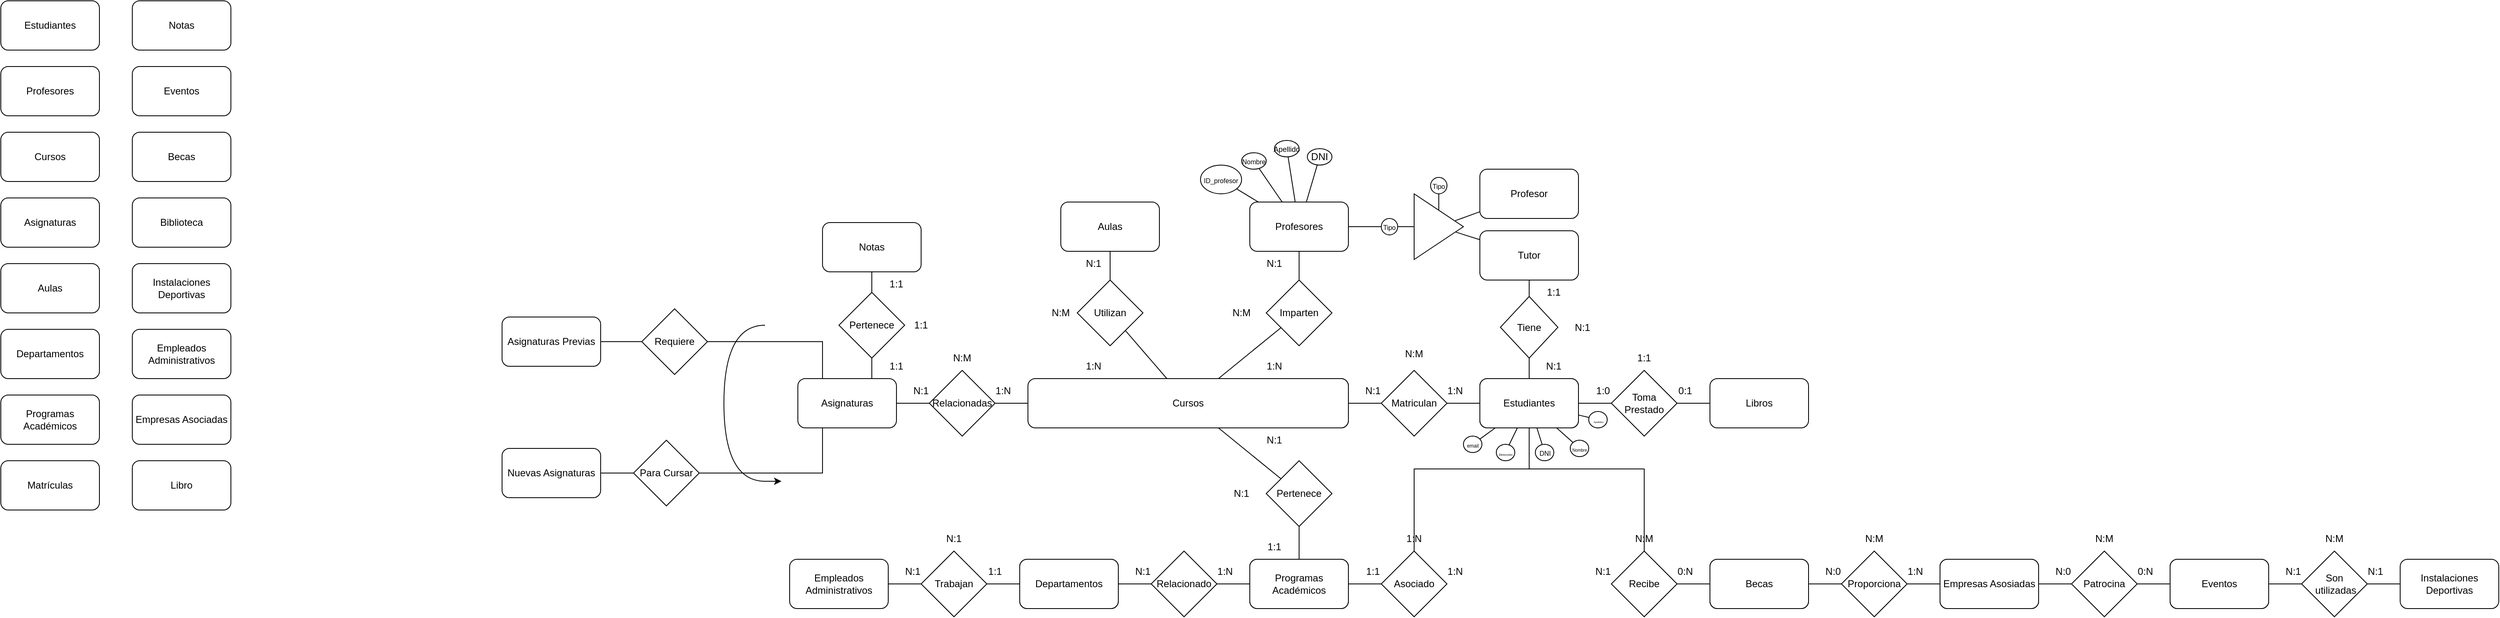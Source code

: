 <mxfile version="22.1.11" type="github">
  <diagram name="Página-1" id="5t8v-FAfq3eq3jOAas9Z">
    <mxGraphModel dx="4097" dy="2271" grid="1" gridSize="10" guides="1" tooltips="1" connect="1" arrows="1" fold="1" page="1" pageScale="1" pageWidth="827" pageHeight="1169" math="0" shadow="0">
      <root>
        <mxCell id="0" />
        <mxCell id="1" parent="0" />
        <mxCell id="Byr7ttWTIuSPwqKm5QDh-1" value="Estudiantes" style="rounded=1;whiteSpace=wrap;html=1;" parent="1" vertex="1">
          <mxGeometry x="40" y="40" width="120" height="60" as="geometry" />
        </mxCell>
        <mxCell id="Byr7ttWTIuSPwqKm5QDh-2" value="Profesores" style="rounded=1;whiteSpace=wrap;html=1;" parent="1" vertex="1">
          <mxGeometry x="40" y="120" width="120" height="60" as="geometry" />
        </mxCell>
        <mxCell id="Byr7ttWTIuSPwqKm5QDh-3" value="Cursos" style="rounded=1;whiteSpace=wrap;html=1;" parent="1" vertex="1">
          <mxGeometry x="40" y="200" width="120" height="60" as="geometry" />
        </mxCell>
        <mxCell id="Byr7ttWTIuSPwqKm5QDh-4" value="Asignaturas" style="rounded=1;whiteSpace=wrap;html=1;" parent="1" vertex="1">
          <mxGeometry x="40" y="280" width="120" height="60" as="geometry" />
        </mxCell>
        <mxCell id="Byr7ttWTIuSPwqKm5QDh-5" value="Aulas" style="rounded=1;whiteSpace=wrap;html=1;" parent="1" vertex="1">
          <mxGeometry x="40" y="360" width="120" height="60" as="geometry" />
        </mxCell>
        <mxCell id="Byr7ttWTIuSPwqKm5QDh-6" value="Departamentos" style="rounded=1;whiteSpace=wrap;html=1;" parent="1" vertex="1">
          <mxGeometry x="40" y="440" width="120" height="60" as="geometry" />
        </mxCell>
        <mxCell id="Byr7ttWTIuSPwqKm5QDh-7" value="Programas Académicos" style="rounded=1;whiteSpace=wrap;html=1;" parent="1" vertex="1">
          <mxGeometry x="40" y="520" width="120" height="60" as="geometry" />
        </mxCell>
        <mxCell id="Byr7ttWTIuSPwqKm5QDh-8" value="Matrículas" style="rounded=1;whiteSpace=wrap;html=1;" parent="1" vertex="1">
          <mxGeometry x="40" y="600" width="120" height="60" as="geometry" />
        </mxCell>
        <mxCell id="Byr7ttWTIuSPwqKm5QDh-9" value="Notas" style="rounded=1;whiteSpace=wrap;html=1;" parent="1" vertex="1">
          <mxGeometry x="200" y="40" width="120" height="60" as="geometry" />
        </mxCell>
        <mxCell id="Byr7ttWTIuSPwqKm5QDh-10" value="Eventos" style="rounded=1;whiteSpace=wrap;html=1;" parent="1" vertex="1">
          <mxGeometry x="200" y="120" width="120" height="60" as="geometry" />
        </mxCell>
        <mxCell id="Byr7ttWTIuSPwqKm5QDh-11" value="Becas" style="rounded=1;whiteSpace=wrap;html=1;" parent="1" vertex="1">
          <mxGeometry x="200" y="200" width="120" height="60" as="geometry" />
        </mxCell>
        <mxCell id="Byr7ttWTIuSPwqKm5QDh-12" value="Biblioteca" style="rounded=1;whiteSpace=wrap;html=1;" parent="1" vertex="1">
          <mxGeometry x="200" y="280" width="120" height="60" as="geometry" />
        </mxCell>
        <mxCell id="Byr7ttWTIuSPwqKm5QDh-13" value="Instalaciones Deportivas" style="rounded=1;whiteSpace=wrap;html=1;" parent="1" vertex="1">
          <mxGeometry x="200" y="360" width="120" height="60" as="geometry" />
        </mxCell>
        <mxCell id="Byr7ttWTIuSPwqKm5QDh-14" value="Empleados Administrativos" style="rounded=1;whiteSpace=wrap;html=1;" parent="1" vertex="1">
          <mxGeometry x="200" y="440" width="120" height="60" as="geometry" />
        </mxCell>
        <mxCell id="Byr7ttWTIuSPwqKm5QDh-16" value="Empresas Asociadas" style="rounded=1;whiteSpace=wrap;html=1;" parent="1" vertex="1">
          <mxGeometry x="200" y="520" width="120" height="60" as="geometry" />
        </mxCell>
        <mxCell id="Byr7ttWTIuSPwqKm5QDh-17" value="Programas Académicos" style="rounded=1;whiteSpace=wrap;html=1;" parent="1" vertex="1">
          <mxGeometry x="1560" y="720" width="120" height="60" as="geometry" />
        </mxCell>
        <mxCell id="Byr7ttWTIuSPwqKm5QDh-21" value="Profesores" style="rounded=1;whiteSpace=wrap;html=1;" parent="1" vertex="1">
          <mxGeometry x="1560" y="285" width="120" height="60" as="geometry" />
        </mxCell>
        <mxCell id="Byr7ttWTIuSPwqKm5QDh-23" value="Asignaturas" style="rounded=1;whiteSpace=wrap;html=1;" parent="1" vertex="1">
          <mxGeometry x="1010" y="500" width="120" height="60" as="geometry" />
        </mxCell>
        <mxCell id="Byr7ttWTIuSPwqKm5QDh-27" value="Aulas" style="rounded=1;whiteSpace=wrap;html=1;" parent="1" vertex="1">
          <mxGeometry x="1330" y="285" width="120" height="60" as="geometry" />
        </mxCell>
        <mxCell id="Byr7ttWTIuSPwqKm5QDh-28" value="Cursos" style="rounded=1;whiteSpace=wrap;html=1;" parent="1" vertex="1">
          <mxGeometry x="1560" y="500" width="120" height="60" as="geometry" />
        </mxCell>
        <mxCell id="Byr7ttWTIuSPwqKm5QDh-29" value="Departamentos" style="rounded=1;whiteSpace=wrap;html=1;" parent="1" vertex="1">
          <mxGeometry x="1280" y="720" width="120" height="60" as="geometry" />
        </mxCell>
        <mxCell id="Byr7ttWTIuSPwqKm5QDh-30" value="Programas Académicos" style="rounded=1;whiteSpace=wrap;html=1;" parent="1" vertex="1">
          <mxGeometry x="1560" y="720" width="120" height="60" as="geometry" />
        </mxCell>
        <mxCell id="Byr7ttWTIuSPwqKm5QDh-33" value="Notas" style="rounded=1;whiteSpace=wrap;html=1;" parent="1" vertex="1">
          <mxGeometry x="1040" y="310" width="120" height="60" as="geometry" />
        </mxCell>
        <mxCell id="Byr7ttWTIuSPwqKm5QDh-37" value="Estudiantes" style="rounded=1;whiteSpace=wrap;html=1;" parent="1" vertex="1">
          <mxGeometry x="1840" y="500" width="120" height="60" as="geometry" />
        </mxCell>
        <mxCell id="Byr7ttWTIuSPwqKm5QDh-38" value="Becas" style="rounded=1;whiteSpace=wrap;html=1;" parent="1" vertex="1">
          <mxGeometry x="2120" y="720" width="120" height="60" as="geometry" />
        </mxCell>
        <mxCell id="Byr7ttWTIuSPwqKm5QDh-39" value="Empleados Administrativos" style="rounded=1;whiteSpace=wrap;html=1;" parent="1" vertex="1">
          <mxGeometry x="1000" y="720" width="120" height="60" as="geometry" />
        </mxCell>
        <mxCell id="Byr7ttWTIuSPwqKm5QDh-40" value="Departamentos" style="rounded=1;whiteSpace=wrap;html=1;" parent="1" vertex="1">
          <mxGeometry x="1280" y="720" width="120" height="60" as="geometry" />
        </mxCell>
        <mxCell id="Byr7ttWTIuSPwqKm5QDh-41" value="Eventos" style="rounded=1;whiteSpace=wrap;html=1;" parent="1" vertex="1">
          <mxGeometry x="2680" y="720" width="120" height="60" as="geometry" />
        </mxCell>
        <mxCell id="Byr7ttWTIuSPwqKm5QDh-43" value="Empresas Asociadas" style="rounded=1;whiteSpace=wrap;html=1;" parent="1" vertex="1">
          <mxGeometry x="2400" y="720" width="120" height="60" as="geometry" />
        </mxCell>
        <mxCell id="Byr7ttWTIuSPwqKm5QDh-44" value="Eventos" style="rounded=1;whiteSpace=wrap;html=1;" parent="1" vertex="1">
          <mxGeometry x="2680" y="720" width="120" height="60" as="geometry" />
        </mxCell>
        <mxCell id="Byr7ttWTIuSPwqKm5QDh-46" value="Instalaciones Deportivas" style="rounded=1;whiteSpace=wrap;html=1;" parent="1" vertex="1">
          <mxGeometry x="2960" y="720" width="120" height="60" as="geometry" />
        </mxCell>
        <mxCell id="Byr7ttWTIuSPwqKm5QDh-50" value="Libro" style="rounded=1;whiteSpace=wrap;html=1;" parent="1" vertex="1">
          <mxGeometry x="200" y="600" width="120" height="60" as="geometry" />
        </mxCell>
        <mxCell id="Byr7ttWTIuSPwqKm5QDh-51" value="Libros" style="rounded=1;whiteSpace=wrap;html=1;" parent="1" vertex="1">
          <mxGeometry x="2120" y="500" width="120" height="60" as="geometry" />
        </mxCell>
        <mxCell id="Byr7ttWTIuSPwqKm5QDh-52" value="Estudiantes" style="rounded=1;whiteSpace=wrap;html=1;" parent="1" vertex="1">
          <mxGeometry x="1840" y="500" width="120" height="60" as="geometry" />
        </mxCell>
        <mxCell id="Byr7ttWTIuSPwqKm5QDh-55" value="Asociado" style="rhombus;whiteSpace=wrap;html=1;" parent="1" vertex="1">
          <mxGeometry x="1720" y="710" width="80" height="80" as="geometry" />
        </mxCell>
        <mxCell id="Byr7ttWTIuSPwqKm5QDh-58" value="Relacionadas" style="rhombus;whiteSpace=wrap;html=1;" parent="1" vertex="1">
          <mxGeometry x="1170" y="490" width="80" height="80" as="geometry" />
        </mxCell>
        <mxCell id="Byr7ttWTIuSPwqKm5QDh-59" value="Utilizan" style="rhombus;whiteSpace=wrap;html=1;" parent="1" vertex="1">
          <mxGeometry x="1350" y="380" width="80" height="80" as="geometry" />
        </mxCell>
        <mxCell id="Byr7ttWTIuSPwqKm5QDh-60" value="Relacionado" style="rhombus;whiteSpace=wrap;html=1;" parent="1" vertex="1">
          <mxGeometry x="1440" y="710" width="80" height="80" as="geometry" />
        </mxCell>
        <mxCell id="Byr7ttWTIuSPwqKm5QDh-61" value="Matriculan" style="rhombus;whiteSpace=wrap;html=1;" parent="1" vertex="1">
          <mxGeometry x="1720" y="490" width="80" height="80" as="geometry" />
        </mxCell>
        <mxCell id="Byr7ttWTIuSPwqKm5QDh-62" value="Pertenece" style="rhombus;whiteSpace=wrap;html=1;" parent="1" vertex="1">
          <mxGeometry x="1060" y="395" width="80" height="80" as="geometry" />
        </mxCell>
        <mxCell id="Byr7ttWTIuSPwqKm5QDh-64" value="Recibe" style="rhombus;whiteSpace=wrap;html=1;" parent="1" vertex="1">
          <mxGeometry x="2000" y="710" width="80" height="80" as="geometry" />
        </mxCell>
        <mxCell id="Byr7ttWTIuSPwqKm5QDh-66" value="Trabajan" style="rhombus;whiteSpace=wrap;html=1;" parent="1" vertex="1">
          <mxGeometry x="1160" y="710" width="80" height="80" as="geometry" />
        </mxCell>
        <mxCell id="Byr7ttWTIuSPwqKm5QDh-67" value="Son&lt;br&gt;&amp;nbsp;utilizadas" style="rhombus;whiteSpace=wrap;html=1;" parent="1" vertex="1">
          <mxGeometry x="2840" y="710" width="80" height="80" as="geometry" />
        </mxCell>
        <mxCell id="Byr7ttWTIuSPwqKm5QDh-68" value="Patrocina" style="rhombus;whiteSpace=wrap;html=1;" parent="1" vertex="1">
          <mxGeometry x="2560" y="710" width="80" height="80" as="geometry" />
        </mxCell>
        <mxCell id="Byr7ttWTIuSPwqKm5QDh-71" value="Toma&lt;br&gt;Prestado" style="rhombus;whiteSpace=wrap;html=1;" parent="1" vertex="1">
          <mxGeometry x="2000" y="490" width="80" height="80" as="geometry" />
        </mxCell>
        <mxCell id="Byr7ttWTIuSPwqKm5QDh-81" value="" style="endArrow=none;html=1;rounded=0;" parent="1" target="Byr7ttWTIuSPwqKm5QDh-55" edge="1">
          <mxGeometry width="50" height="50" relative="1" as="geometry">
            <mxPoint x="1680" y="750" as="sourcePoint" />
            <mxPoint x="1730" y="700" as="targetPoint" />
          </mxGeometry>
        </mxCell>
        <mxCell id="Byr7ttWTIuSPwqKm5QDh-82" value="" style="endArrow=none;html=1;rounded=0;" parent="1" source="Byr7ttWTIuSPwqKm5QDh-55" target="Byr7ttWTIuSPwqKm5QDh-37" edge="1">
          <mxGeometry width="50" height="50" relative="1" as="geometry">
            <mxPoint x="1800" y="750" as="sourcePoint" />
            <mxPoint x="1840" y="750" as="targetPoint" />
            <Array as="points">
              <mxPoint x="1760" y="610" />
              <mxPoint x="1900" y="610" />
            </Array>
          </mxGeometry>
        </mxCell>
        <mxCell id="Byr7ttWTIuSPwqKm5QDh-86" value="" style="endArrow=none;html=1;rounded=0;" parent="1" target="Byr7ttWTIuSPwqKm5QDh-58" edge="1">
          <mxGeometry width="50" height="50" relative="1" as="geometry">
            <mxPoint x="1130" y="530" as="sourcePoint" />
            <mxPoint x="1180" y="480" as="targetPoint" />
          </mxGeometry>
        </mxCell>
        <mxCell id="Byr7ttWTIuSPwqKm5QDh-89" value="" style="endArrow=none;html=1;rounded=0;" parent="1" target="Byr7ttWTIuSPwqKm5QDh-20" edge="1">
          <mxGeometry width="50" height="50" relative="1" as="geometry">
            <mxPoint x="1250" y="530" as="sourcePoint" />
            <mxPoint x="1290" y="530" as="targetPoint" />
          </mxGeometry>
        </mxCell>
        <mxCell id="Byr7ttWTIuSPwqKm5QDh-91" value="" style="endArrow=none;html=1;rounded=0;" parent="1" target="Byr7ttWTIuSPwqKm5QDh-60" edge="1">
          <mxGeometry width="50" height="50" relative="1" as="geometry">
            <mxPoint x="1400" y="750" as="sourcePoint" />
            <mxPoint x="1450" y="700" as="targetPoint" />
          </mxGeometry>
        </mxCell>
        <mxCell id="Byr7ttWTIuSPwqKm5QDh-92" value="" style="endArrow=none;html=1;rounded=0;" parent="1" target="Byr7ttWTIuSPwqKm5QDh-30" edge="1">
          <mxGeometry width="50" height="50" relative="1" as="geometry">
            <mxPoint x="1520" y="750" as="sourcePoint" />
            <mxPoint x="1570" y="700" as="targetPoint" />
          </mxGeometry>
        </mxCell>
        <mxCell id="Byr7ttWTIuSPwqKm5QDh-99" value="" style="endArrow=none;html=1;rounded=0;" parent="1" source="Byr7ttWTIuSPwqKm5QDh-37" target="Byr7ttWTIuSPwqKm5QDh-64" edge="1">
          <mxGeometry width="50" height="50" relative="1" as="geometry">
            <mxPoint x="1960" y="750" as="sourcePoint" />
            <mxPoint x="2010" y="700" as="targetPoint" />
            <Array as="points">
              <mxPoint x="1900" y="610" />
              <mxPoint x="2040" y="610" />
            </Array>
          </mxGeometry>
        </mxCell>
        <mxCell id="Byr7ttWTIuSPwqKm5QDh-100" value="" style="endArrow=none;html=1;rounded=0;" parent="1" target="Byr7ttWTIuSPwqKm5QDh-38" edge="1">
          <mxGeometry width="50" height="50" relative="1" as="geometry">
            <mxPoint x="2080" y="750" as="sourcePoint" />
            <mxPoint x="2130" y="700" as="targetPoint" />
          </mxGeometry>
        </mxCell>
        <mxCell id="Byr7ttWTIuSPwqKm5QDh-103" value="" style="endArrow=none;html=1;rounded=0;" parent="1" target="Byr7ttWTIuSPwqKm5QDh-66" edge="1">
          <mxGeometry width="50" height="50" relative="1" as="geometry">
            <mxPoint x="1120" y="750" as="sourcePoint" />
            <mxPoint x="1170" y="700" as="targetPoint" />
          </mxGeometry>
        </mxCell>
        <mxCell id="Byr7ttWTIuSPwqKm5QDh-104" value="" style="endArrow=none;html=1;rounded=0;" parent="1" target="Byr7ttWTIuSPwqKm5QDh-40" edge="1">
          <mxGeometry width="50" height="50" relative="1" as="geometry">
            <mxPoint x="1240" y="750" as="sourcePoint" />
            <mxPoint x="1290" y="700" as="targetPoint" />
          </mxGeometry>
        </mxCell>
        <mxCell id="Byr7ttWTIuSPwqKm5QDh-105" value="" style="endArrow=none;html=1;rounded=0;" parent="1" target="Byr7ttWTIuSPwqKm5QDh-67" edge="1">
          <mxGeometry width="50" height="50" relative="1" as="geometry">
            <mxPoint x="2800" y="750" as="sourcePoint" />
            <mxPoint x="2850" y="700" as="targetPoint" />
          </mxGeometry>
        </mxCell>
        <mxCell id="Byr7ttWTIuSPwqKm5QDh-106" value="" style="endArrow=none;html=1;rounded=0;" parent="1" target="Byr7ttWTIuSPwqKm5QDh-46" edge="1">
          <mxGeometry width="50" height="50" relative="1" as="geometry">
            <mxPoint x="2920" y="750" as="sourcePoint" />
            <mxPoint x="2970" y="700" as="targetPoint" />
          </mxGeometry>
        </mxCell>
        <mxCell id="Byr7ttWTIuSPwqKm5QDh-107" value="" style="endArrow=none;html=1;rounded=0;" parent="1" target="Byr7ttWTIuSPwqKm5QDh-68" edge="1">
          <mxGeometry width="50" height="50" relative="1" as="geometry">
            <mxPoint x="2520" y="750" as="sourcePoint" />
            <mxPoint x="2570" y="700" as="targetPoint" />
          </mxGeometry>
        </mxCell>
        <mxCell id="Byr7ttWTIuSPwqKm5QDh-108" value="" style="endArrow=none;html=1;rounded=0;" parent="1" target="Byr7ttWTIuSPwqKm5QDh-44" edge="1">
          <mxGeometry width="50" height="50" relative="1" as="geometry">
            <mxPoint x="2640" y="750" as="sourcePoint" />
            <mxPoint x="2690" y="700" as="targetPoint" />
          </mxGeometry>
        </mxCell>
        <mxCell id="Byr7ttWTIuSPwqKm5QDh-113" value="" style="endArrow=none;html=1;rounded=0;" parent="1" target="Byr7ttWTIuSPwqKm5QDh-71" edge="1">
          <mxGeometry width="50" height="50" relative="1" as="geometry">
            <mxPoint x="1960" y="530" as="sourcePoint" />
            <mxPoint x="2010" y="480" as="targetPoint" />
          </mxGeometry>
        </mxCell>
        <mxCell id="Byr7ttWTIuSPwqKm5QDh-114" value="" style="endArrow=none;html=1;rounded=0;" parent="1" target="Byr7ttWTIuSPwqKm5QDh-51" edge="1">
          <mxGeometry width="50" height="50" relative="1" as="geometry">
            <mxPoint x="2080" y="530" as="sourcePoint" />
            <mxPoint x="2130" y="480" as="targetPoint" />
          </mxGeometry>
        </mxCell>
        <mxCell id="Byr7ttWTIuSPwqKm5QDh-115" value="1:N" style="text;html=1;strokeColor=none;fillColor=none;align=center;verticalAlign=middle;whiteSpace=wrap;rounded=0;" parent="1" vertex="1">
          <mxGeometry x="1780" y="720" width="60" height="30" as="geometry" />
        </mxCell>
        <mxCell id="Byr7ttWTIuSPwqKm5QDh-116" value="1:1" style="text;html=1;strokeColor=none;fillColor=none;align=center;verticalAlign=middle;whiteSpace=wrap;rounded=0;" parent="1" vertex="1">
          <mxGeometry x="1680" y="720" width="60" height="30" as="geometry" />
        </mxCell>
        <mxCell id="Byr7ttWTIuSPwqKm5QDh-20" value="Cursos" style="rounded=1;whiteSpace=wrap;html=1;" parent="1" vertex="1">
          <mxGeometry x="1290" y="500" width="390" height="60" as="geometry" />
        </mxCell>
        <mxCell id="Byr7ttWTIuSPwqKm5QDh-56" value="Pertenece" style="rhombus;whiteSpace=wrap;html=1;" parent="1" vertex="1">
          <mxGeometry x="1580" y="600" width="80" height="80" as="geometry" />
        </mxCell>
        <mxCell id="Byr7ttWTIuSPwqKm5QDh-118" value="1:N" style="text;html=1;strokeColor=none;fillColor=none;align=center;verticalAlign=middle;whiteSpace=wrap;rounded=0;" parent="1" vertex="1">
          <mxGeometry x="1730" y="680" width="60" height="30" as="geometry" />
        </mxCell>
        <mxCell id="Byr7ttWTIuSPwqKm5QDh-119" value="N:1" style="text;html=1;strokeColor=none;fillColor=none;align=center;verticalAlign=middle;whiteSpace=wrap;rounded=0;" parent="1" vertex="1">
          <mxGeometry x="1560" y="560" width="60" height="30" as="geometry" />
        </mxCell>
        <mxCell id="Byr7ttWTIuSPwqKm5QDh-120" value="N:1" style="text;html=1;strokeColor=none;fillColor=none;align=center;verticalAlign=middle;whiteSpace=wrap;rounded=0;" parent="1" vertex="1">
          <mxGeometry x="1520" y="625" width="60" height="30" as="geometry" />
        </mxCell>
        <mxCell id="Byr7ttWTIuSPwqKm5QDh-121" value="1:1" style="text;html=1;strokeColor=none;fillColor=none;align=center;verticalAlign=middle;whiteSpace=wrap;rounded=0;" parent="1" vertex="1">
          <mxGeometry x="1560" y="690" width="60" height="30" as="geometry" />
        </mxCell>
        <mxCell id="Byr7ttWTIuSPwqKm5QDh-123" value="N:1" style="text;html=1;strokeColor=none;fillColor=none;align=center;verticalAlign=middle;whiteSpace=wrap;rounded=0;" parent="1" vertex="1">
          <mxGeometry x="1560" y="345" width="60" height="30" as="geometry" />
        </mxCell>
        <mxCell id="Byr7ttWTIuSPwqKm5QDh-125" value="1:N" style="text;html=1;strokeColor=none;fillColor=none;align=center;verticalAlign=middle;whiteSpace=wrap;rounded=0;" parent="1" vertex="1">
          <mxGeometry x="1230" y="500" width="60" height="30" as="geometry" />
        </mxCell>
        <mxCell id="Byr7ttWTIuSPwqKm5QDh-126" value="N:1" style="text;html=1;strokeColor=none;fillColor=none;align=center;verticalAlign=middle;whiteSpace=wrap;rounded=0;" parent="1" vertex="1">
          <mxGeometry x="1130" y="500" width="60" height="30" as="geometry" />
        </mxCell>
        <mxCell id="Byr7ttWTIuSPwqKm5QDh-127" value="N:M" style="text;html=1;strokeColor=none;fillColor=none;align=center;verticalAlign=middle;whiteSpace=wrap;rounded=0;" parent="1" vertex="1">
          <mxGeometry x="1180" y="460" width="60" height="30" as="geometry" />
        </mxCell>
        <mxCell id="Byr7ttWTIuSPwqKm5QDh-128" value="1:N" style="text;html=1;strokeColor=none;fillColor=none;align=center;verticalAlign=middle;whiteSpace=wrap;rounded=0;" parent="1" vertex="1">
          <mxGeometry x="1340" y="470" width="60" height="30" as="geometry" />
        </mxCell>
        <mxCell id="Byr7ttWTIuSPwqKm5QDh-129" value="N:1" style="text;html=1;strokeColor=none;fillColor=none;align=center;verticalAlign=middle;whiteSpace=wrap;rounded=0;" parent="1" vertex="1">
          <mxGeometry x="1340" y="345" width="60" height="30" as="geometry" />
        </mxCell>
        <mxCell id="Byr7ttWTIuSPwqKm5QDh-130" value="N:M" style="text;html=1;strokeColor=none;fillColor=none;align=center;verticalAlign=middle;whiteSpace=wrap;rounded=0;" parent="1" vertex="1">
          <mxGeometry x="1300" y="405" width="60" height="30" as="geometry" />
        </mxCell>
        <mxCell id="Byr7ttWTIuSPwqKm5QDh-131" value="1:N" style="text;html=1;strokeColor=none;fillColor=none;align=center;verticalAlign=middle;whiteSpace=wrap;rounded=0;" parent="1" vertex="1">
          <mxGeometry x="1500" y="720" width="60" height="30" as="geometry" />
        </mxCell>
        <mxCell id="Byr7ttWTIuSPwqKm5QDh-132" value="N:1" style="text;html=1;strokeColor=none;fillColor=none;align=center;verticalAlign=middle;whiteSpace=wrap;rounded=0;" parent="1" vertex="1">
          <mxGeometry x="1400" y="720" width="60" height="30" as="geometry" />
        </mxCell>
        <mxCell id="Byr7ttWTIuSPwqKm5QDh-134" value="N:1" style="text;html=1;strokeColor=none;fillColor=none;align=center;verticalAlign=middle;whiteSpace=wrap;rounded=0;" parent="1" vertex="1">
          <mxGeometry x="1680" y="500" width="60" height="30" as="geometry" />
        </mxCell>
        <mxCell id="Byr7ttWTIuSPwqKm5QDh-135" value="1:N" style="text;html=1;strokeColor=none;fillColor=none;align=center;verticalAlign=middle;whiteSpace=wrap;rounded=0;" parent="1" vertex="1">
          <mxGeometry x="1780" y="500" width="60" height="30" as="geometry" />
        </mxCell>
        <mxCell id="Byr7ttWTIuSPwqKm5QDh-136" value="N:M" style="text;html=1;strokeColor=none;fillColor=none;align=center;verticalAlign=middle;whiteSpace=wrap;rounded=0;" parent="1" vertex="1">
          <mxGeometry x="1730" y="455" width="60" height="30" as="geometry" />
        </mxCell>
        <mxCell id="Byr7ttWTIuSPwqKm5QDh-137" value="1:1" style="text;html=1;strokeColor=none;fillColor=none;align=center;verticalAlign=middle;whiteSpace=wrap;rounded=0;" parent="1" vertex="1">
          <mxGeometry x="1100" y="470" width="60" height="30" as="geometry" />
        </mxCell>
        <mxCell id="Byr7ttWTIuSPwqKm5QDh-138" value="1:1" style="text;html=1;strokeColor=none;fillColor=none;align=center;verticalAlign=middle;whiteSpace=wrap;rounded=0;" parent="1" vertex="1">
          <mxGeometry x="1100" y="370" width="60" height="30" as="geometry" />
        </mxCell>
        <mxCell id="Byr7ttWTIuSPwqKm5QDh-139" value="1:1" style="text;html=1;strokeColor=none;fillColor=none;align=center;verticalAlign=middle;whiteSpace=wrap;rounded=0;" parent="1" vertex="1">
          <mxGeometry x="1130" y="420" width="60" height="30" as="geometry" />
        </mxCell>
        <mxCell id="Byr7ttWTIuSPwqKm5QDh-143" value="0:N" style="text;html=1;strokeColor=none;fillColor=none;align=center;verticalAlign=middle;whiteSpace=wrap;rounded=0;" parent="1" vertex="1">
          <mxGeometry x="2060" y="720" width="60" height="30" as="geometry" />
        </mxCell>
        <mxCell id="Byr7ttWTIuSPwqKm5QDh-144" value="N:1" style="text;html=1;strokeColor=none;fillColor=none;align=center;verticalAlign=middle;whiteSpace=wrap;rounded=0;" parent="1" vertex="1">
          <mxGeometry x="1960" y="720" width="60" height="30" as="geometry" />
        </mxCell>
        <mxCell id="Byr7ttWTIuSPwqKm5QDh-145" value="N:M" style="text;html=1;strokeColor=none;fillColor=none;align=center;verticalAlign=middle;whiteSpace=wrap;rounded=0;" parent="1" vertex="1">
          <mxGeometry x="2010" y="680" width="60" height="30" as="geometry" />
        </mxCell>
        <mxCell id="Byr7ttWTIuSPwqKm5QDh-148" value="1:1" style="text;html=1;strokeColor=none;fillColor=none;align=center;verticalAlign=middle;whiteSpace=wrap;rounded=0;" parent="1" vertex="1">
          <mxGeometry x="1220" y="720" width="60" height="30" as="geometry" />
        </mxCell>
        <mxCell id="Byr7ttWTIuSPwqKm5QDh-149" value="N:1" style="text;html=1;strokeColor=none;fillColor=none;align=center;verticalAlign=middle;whiteSpace=wrap;rounded=0;" parent="1" vertex="1">
          <mxGeometry x="1120" y="720" width="60" height="30" as="geometry" />
        </mxCell>
        <mxCell id="Byr7ttWTIuSPwqKm5QDh-150" value="N:1" style="text;html=1;strokeColor=none;fillColor=none;align=center;verticalAlign=middle;whiteSpace=wrap;rounded=0;" parent="1" vertex="1">
          <mxGeometry x="1170" y="680" width="60" height="30" as="geometry" />
        </mxCell>
        <mxCell id="Byr7ttWTIuSPwqKm5QDh-151" value="N:1" style="text;html=1;strokeColor=none;fillColor=none;align=center;verticalAlign=middle;whiteSpace=wrap;rounded=0;" parent="1" vertex="1">
          <mxGeometry x="2900" y="720" width="60" height="30" as="geometry" />
        </mxCell>
        <mxCell id="Byr7ttWTIuSPwqKm5QDh-152" value="N:1" style="text;html=1;strokeColor=none;fillColor=none;align=center;verticalAlign=middle;whiteSpace=wrap;rounded=0;" parent="1" vertex="1">
          <mxGeometry x="2800" y="720" width="60" height="30" as="geometry" />
        </mxCell>
        <mxCell id="Byr7ttWTIuSPwqKm5QDh-153" value="N:M" style="text;html=1;strokeColor=none;fillColor=none;align=center;verticalAlign=middle;whiteSpace=wrap;rounded=0;" parent="1" vertex="1">
          <mxGeometry x="2850" y="680" width="60" height="30" as="geometry" />
        </mxCell>
        <mxCell id="Byr7ttWTIuSPwqKm5QDh-154" value="0:N" style="text;html=1;strokeColor=none;fillColor=none;align=center;verticalAlign=middle;whiteSpace=wrap;rounded=0;" parent="1" vertex="1">
          <mxGeometry x="2620" y="720" width="60" height="30" as="geometry" />
        </mxCell>
        <mxCell id="Byr7ttWTIuSPwqKm5QDh-156" value="N:M" style="text;html=1;strokeColor=none;fillColor=none;align=center;verticalAlign=middle;whiteSpace=wrap;rounded=0;" parent="1" vertex="1">
          <mxGeometry x="2570" y="680" width="60" height="30" as="geometry" />
        </mxCell>
        <mxCell id="Byr7ttWTIuSPwqKm5QDh-159" value="N:0" style="text;html=1;strokeColor=none;fillColor=none;align=center;verticalAlign=middle;whiteSpace=wrap;rounded=0;" parent="1" vertex="1">
          <mxGeometry x="2520" y="720" width="60" height="30" as="geometry" />
        </mxCell>
        <mxCell id="Byr7ttWTIuSPwqKm5QDh-161" value="1:1" style="text;html=1;strokeColor=none;fillColor=none;align=center;verticalAlign=middle;whiteSpace=wrap;rounded=0;" parent="1" vertex="1">
          <mxGeometry x="1900" y="380" width="60" height="30" as="geometry" />
        </mxCell>
        <mxCell id="Byr7ttWTIuSPwqKm5QDh-164" value="0:1" style="text;html=1;strokeColor=none;fillColor=none;align=center;verticalAlign=middle;whiteSpace=wrap;rounded=0;" parent="1" vertex="1">
          <mxGeometry x="2060" y="500" width="60" height="30" as="geometry" />
        </mxCell>
        <mxCell id="Byr7ttWTIuSPwqKm5QDh-165" value="1:0" style="text;html=1;strokeColor=none;fillColor=none;align=center;verticalAlign=middle;whiteSpace=wrap;rounded=0;" parent="1" vertex="1">
          <mxGeometry x="1960" y="500" width="60" height="30" as="geometry" />
        </mxCell>
        <mxCell id="Byr7ttWTIuSPwqKm5QDh-166" value="1:1" style="text;html=1;strokeColor=none;fillColor=none;align=center;verticalAlign=middle;whiteSpace=wrap;rounded=0;" parent="1" vertex="1">
          <mxGeometry x="2010" y="460" width="60" height="30" as="geometry" />
        </mxCell>
        <mxCell id="Byr7ttWTIuSPwqKm5QDh-167" value="N:1" style="text;html=1;strokeColor=none;fillColor=none;align=center;verticalAlign=middle;whiteSpace=wrap;rounded=0;" parent="1" vertex="1">
          <mxGeometry x="1900" y="470" width="60" height="30" as="geometry" />
        </mxCell>
        <mxCell id="Byr7ttWTIuSPwqKm5QDh-168" value="N:1" style="text;html=1;strokeColor=none;fillColor=none;align=center;verticalAlign=middle;whiteSpace=wrap;rounded=0;" parent="1" vertex="1">
          <mxGeometry x="1935" y="422.5" width="60" height="30" as="geometry" />
        </mxCell>
        <mxCell id="Byr7ttWTIuSPwqKm5QDh-210" value="Becas" style="rounded=1;whiteSpace=wrap;html=1;" parent="1" vertex="1">
          <mxGeometry x="2120" y="720" width="120" height="60" as="geometry" />
        </mxCell>
        <mxCell id="Byr7ttWTIuSPwqKm5QDh-211" value="Empresas Asosiadas" style="rounded=1;whiteSpace=wrap;html=1;" parent="1" vertex="1">
          <mxGeometry x="2400" y="720" width="120" height="60" as="geometry" />
        </mxCell>
        <mxCell id="Byr7ttWTIuSPwqKm5QDh-212" value="Proporciona" style="rhombus;whiteSpace=wrap;html=1;" parent="1" vertex="1">
          <mxGeometry x="2280" y="710" width="80" height="80" as="geometry" />
        </mxCell>
        <mxCell id="Byr7ttWTIuSPwqKm5QDh-213" value="" style="endArrow=none;html=1;rounded=0;" parent="1" target="Byr7ttWTIuSPwqKm5QDh-212" edge="1">
          <mxGeometry width="50" height="50" relative="1" as="geometry">
            <mxPoint x="2240" y="750" as="sourcePoint" />
            <mxPoint x="2290" y="700" as="targetPoint" />
          </mxGeometry>
        </mxCell>
        <mxCell id="Byr7ttWTIuSPwqKm5QDh-214" value="" style="endArrow=none;html=1;rounded=0;" parent="1" target="Byr7ttWTIuSPwqKm5QDh-211" edge="1">
          <mxGeometry width="50" height="50" relative="1" as="geometry">
            <mxPoint x="2360" y="750" as="sourcePoint" />
            <mxPoint x="2410" y="700" as="targetPoint" />
          </mxGeometry>
        </mxCell>
        <mxCell id="Byr7ttWTIuSPwqKm5QDh-215" value="N:0" style="text;html=1;strokeColor=none;fillColor=none;align=center;verticalAlign=middle;whiteSpace=wrap;rounded=0;" parent="1" vertex="1">
          <mxGeometry x="2240" y="720" width="60" height="30" as="geometry" />
        </mxCell>
        <mxCell id="Byr7ttWTIuSPwqKm5QDh-216" value="1:N" style="text;html=1;strokeColor=none;fillColor=none;align=center;verticalAlign=middle;whiteSpace=wrap;rounded=0;" parent="1" vertex="1">
          <mxGeometry x="2340" y="720" width="60" height="30" as="geometry" />
        </mxCell>
        <mxCell id="Byr7ttWTIuSPwqKm5QDh-217" value="N:M" style="text;html=1;strokeColor=none;fillColor=none;align=center;verticalAlign=middle;whiteSpace=wrap;rounded=0;" parent="1" vertex="1">
          <mxGeometry x="2290" y="680" width="60" height="30" as="geometry" />
        </mxCell>
        <mxCell id="Byr7ttWTIuSPwqKm5QDh-218" value="" style="endArrow=none;html=1;rounded=0;" parent="1" source="Byr7ttWTIuSPwqKm5QDh-17" target="Byr7ttWTIuSPwqKm5QDh-56" edge="1">
          <mxGeometry width="50" height="50" relative="1" as="geometry">
            <mxPoint x="1610" y="720" as="sourcePoint" />
            <mxPoint x="1660" y="670" as="targetPoint" />
          </mxGeometry>
        </mxCell>
        <mxCell id="Byr7ttWTIuSPwqKm5QDh-219" value="" style="endArrow=none;html=1;rounded=0;" parent="1" source="Byr7ttWTIuSPwqKm5QDh-56" target="Byr7ttWTIuSPwqKm5QDh-20" edge="1">
          <mxGeometry width="50" height="50" relative="1" as="geometry">
            <mxPoint x="1620" y="630" as="sourcePoint" />
            <mxPoint x="1670" y="580" as="targetPoint" />
          </mxGeometry>
        </mxCell>
        <mxCell id="Byr7ttWTIuSPwqKm5QDh-220" value="" style="endArrow=none;html=1;rounded=0;" parent="1" source="Byr7ttWTIuSPwqKm5QDh-37" target="Byr7ttWTIuSPwqKm5QDh-61" edge="1">
          <mxGeometry width="50" height="50" relative="1" as="geometry">
            <mxPoint x="1810" y="610" as="sourcePoint" />
            <mxPoint x="1860" y="560" as="targetPoint" />
          </mxGeometry>
        </mxCell>
        <mxCell id="Byr7ttWTIuSPwqKm5QDh-221" value="" style="endArrow=none;html=1;rounded=0;" parent="1" source="Byr7ttWTIuSPwqKm5QDh-20" target="Byr7ttWTIuSPwqKm5QDh-61" edge="1">
          <mxGeometry width="50" height="50" relative="1" as="geometry">
            <mxPoint x="1680" y="530" as="sourcePoint" />
            <mxPoint x="1730" y="480" as="targetPoint" />
          </mxGeometry>
        </mxCell>
        <mxCell id="ghx-PzNn20tsEUUvmX9h-1" value="Imparten" style="rhombus;whiteSpace=wrap;html=1;" parent="1" vertex="1">
          <mxGeometry x="1580" y="380" width="80" height="80" as="geometry" />
        </mxCell>
        <mxCell id="ghx-PzNn20tsEUUvmX9h-2" value="1:N" style="text;html=1;strokeColor=none;fillColor=none;align=center;verticalAlign=middle;whiteSpace=wrap;rounded=0;" parent="1" vertex="1">
          <mxGeometry x="1560" y="470" width="60" height="30" as="geometry" />
        </mxCell>
        <mxCell id="ghx-PzNn20tsEUUvmX9h-3" value="N:M" style="text;html=1;strokeColor=none;fillColor=none;align=center;verticalAlign=middle;whiteSpace=wrap;rounded=0;" parent="1" vertex="1">
          <mxGeometry x="1520" y="405" width="60" height="30" as="geometry" />
        </mxCell>
        <mxCell id="ghx-PzNn20tsEUUvmX9h-4" value="" style="endArrow=none;html=1;rounded=0;" parent="1" source="Byr7ttWTIuSPwqKm5QDh-20" target="ghx-PzNn20tsEUUvmX9h-1" edge="1">
          <mxGeometry width="50" height="50" relative="1" as="geometry">
            <mxPoint x="1620" y="500" as="sourcePoint" />
            <mxPoint x="1670" y="450" as="targetPoint" />
          </mxGeometry>
        </mxCell>
        <mxCell id="ghx-PzNn20tsEUUvmX9h-5" value="" style="endArrow=none;html=1;rounded=0;" parent="1" source="Byr7ttWTIuSPwqKm5QDh-21" target="ghx-PzNn20tsEUUvmX9h-1" edge="1">
          <mxGeometry width="50" height="50" relative="1" as="geometry">
            <mxPoint x="1570" y="430" as="sourcePoint" />
            <mxPoint x="1620" y="380" as="targetPoint" />
          </mxGeometry>
        </mxCell>
        <mxCell id="Byr7ttWTIuSPwqKm5QDh-198" value="" style="triangle;whiteSpace=wrap;html=1;direction=east;" parent="1" vertex="1">
          <mxGeometry x="1760" y="275" width="60" height="80" as="geometry" />
        </mxCell>
        <mxCell id="Byr7ttWTIuSPwqKm5QDh-199" value="" style="endArrow=none;html=1;rounded=0;" parent="1" target="Byr7ttWTIuSPwqKm5QDh-204" edge="1">
          <mxGeometry width="50" height="50" relative="1" as="geometry">
            <mxPoint x="1790" y="265" as="sourcePoint" />
            <mxPoint x="1740" y="315" as="targetPoint" />
          </mxGeometry>
        </mxCell>
        <mxCell id="Byr7ttWTIuSPwqKm5QDh-202" value="Profesor" style="rounded=1;whiteSpace=wrap;html=1;" parent="1" vertex="1">
          <mxGeometry x="1840" y="245" width="120" height="60" as="geometry" />
        </mxCell>
        <mxCell id="Byr7ttWTIuSPwqKm5QDh-203" value="Tutor" style="rounded=1;whiteSpace=wrap;html=1;" parent="1" vertex="1">
          <mxGeometry x="1840" y="320" width="120" height="60" as="geometry" />
        </mxCell>
        <mxCell id="Byr7ttWTIuSPwqKm5QDh-205" value="" style="endArrow=none;html=1;rounded=0;" parent="1" source="Byr7ttWTIuSPwqKm5QDh-204" target="Byr7ttWTIuSPwqKm5QDh-198" edge="1">
          <mxGeometry width="50" height="50" relative="1" as="geometry">
            <mxPoint x="1790" y="265" as="sourcePoint" />
            <mxPoint x="1790" y="285" as="targetPoint" />
          </mxGeometry>
        </mxCell>
        <mxCell id="Byr7ttWTIuSPwqKm5QDh-204" value="&lt;font style=&quot;font-size: 8px;&quot;&gt;Tipo&lt;/font&gt;" style="ellipse;whiteSpace=wrap;html=1;direction=north;" parent="1" vertex="1">
          <mxGeometry x="1780" y="255" width="20" height="20" as="geometry" />
        </mxCell>
        <mxCell id="Byr7ttWTIuSPwqKm5QDh-208" value="&lt;font style=&quot;font-size: 8px;&quot;&gt;Tipo&lt;/font&gt;" style="ellipse;whiteSpace=wrap;html=1;direction=north;" parent="1" vertex="1">
          <mxGeometry x="1720" y="305" width="20" height="20" as="geometry" />
        </mxCell>
        <mxCell id="ghx-PzNn20tsEUUvmX9h-8" value="" style="endArrow=none;html=1;rounded=0;" parent="1" source="Byr7ttWTIuSPwqKm5QDh-208" target="Byr7ttWTIuSPwqKm5QDh-198" edge="1">
          <mxGeometry width="50" height="50" relative="1" as="geometry">
            <mxPoint x="1740" y="320" as="sourcePoint" />
            <mxPoint x="1790" y="270" as="targetPoint" />
          </mxGeometry>
        </mxCell>
        <mxCell id="ghx-PzNn20tsEUUvmX9h-9" value="" style="endArrow=none;html=1;rounded=0;" parent="1" source="Byr7ttWTIuSPwqKm5QDh-21" target="Byr7ttWTIuSPwqKm5QDh-208" edge="1">
          <mxGeometry width="50" height="50" relative="1" as="geometry">
            <mxPoint x="1680" y="320" as="sourcePoint" />
            <mxPoint x="1730" y="270" as="targetPoint" />
          </mxGeometry>
        </mxCell>
        <mxCell id="ghx-PzNn20tsEUUvmX9h-10" value="" style="endArrow=none;html=1;rounded=0;" parent="1" source="Byr7ttWTIuSPwqKm5QDh-198" target="Byr7ttWTIuSPwqKm5QDh-203" edge="1">
          <mxGeometry width="50" height="50" relative="1" as="geometry">
            <mxPoint x="1790" y="400" as="sourcePoint" />
            <mxPoint x="1840" y="350" as="targetPoint" />
          </mxGeometry>
        </mxCell>
        <mxCell id="ghx-PzNn20tsEUUvmX9h-11" value="" style="endArrow=none;html=1;rounded=0;" parent="1" source="Byr7ttWTIuSPwqKm5QDh-198" target="Byr7ttWTIuSPwqKm5QDh-202" edge="1">
          <mxGeometry width="50" height="50" relative="1" as="geometry">
            <mxPoint x="1790" y="330" as="sourcePoint" />
            <mxPoint x="1840" y="280" as="targetPoint" />
          </mxGeometry>
        </mxCell>
        <mxCell id="ghx-PzNn20tsEUUvmX9h-12" value="Tiene" style="rhombus;whiteSpace=wrap;html=1;" parent="1" vertex="1">
          <mxGeometry x="1865" y="400" width="70" height="75" as="geometry" />
        </mxCell>
        <mxCell id="ghx-PzNn20tsEUUvmX9h-14" value="" style="endArrow=none;html=1;rounded=0;" parent="1" source="ghx-PzNn20tsEUUvmX9h-12" target="Byr7ttWTIuSPwqKm5QDh-203" edge="1">
          <mxGeometry width="50" height="50" relative="1" as="geometry">
            <mxPoint x="1850" y="430" as="sourcePoint" />
            <mxPoint x="1900" y="380" as="targetPoint" />
          </mxGeometry>
        </mxCell>
        <mxCell id="ghx-PzNn20tsEUUvmX9h-15" value="" style="endArrow=none;html=1;rounded=0;" parent="1" source="Byr7ttWTIuSPwqKm5QDh-37" target="ghx-PzNn20tsEUUvmX9h-12" edge="1">
          <mxGeometry width="50" height="50" relative="1" as="geometry">
            <mxPoint x="1900" y="500" as="sourcePoint" />
            <mxPoint x="1950" y="450" as="targetPoint" />
          </mxGeometry>
        </mxCell>
        <mxCell id="ghx-PzNn20tsEUUvmX9h-17" value="" style="group" parent="1" vertex="1" connectable="0">
          <mxGeometry x="920" y="435" width="70" height="190" as="geometry" />
        </mxCell>
        <mxCell id="Byr7ttWTIuSPwqKm5QDh-192" value="" style="endArrow=classic;html=1;rounded=0;" parent="ghx-PzNn20tsEUUvmX9h-17" edge="1">
          <mxGeometry width="50" height="50" relative="1" as="geometry">
            <mxPoint x="50" y="190" as="sourcePoint" />
            <mxPoint x="70" y="190" as="targetPoint" />
          </mxGeometry>
        </mxCell>
        <mxCell id="Byr7ttWTIuSPwqKm5QDh-191" value="" style="shape=requiredInterface;html=1;verticalLabelPosition=bottom;sketch=0;container=0;flipH=1;" parent="ghx-PzNn20tsEUUvmX9h-17" vertex="1">
          <mxGeometry width="50" height="190" as="geometry" />
        </mxCell>
        <mxCell id="ghx-PzNn20tsEUUvmX9h-18" value="Requiere" style="rhombus;whiteSpace=wrap;html=1;" parent="1" vertex="1">
          <mxGeometry x="820" y="415" width="80" height="80" as="geometry" />
        </mxCell>
        <mxCell id="ghx-PzNn20tsEUUvmX9h-19" value="Para Cursar" style="rhombus;whiteSpace=wrap;html=1;" parent="1" vertex="1">
          <mxGeometry x="810" y="575" width="80" height="80" as="geometry" />
        </mxCell>
        <mxCell id="ghx-PzNn20tsEUUvmX9h-20" value="Asignaturas Previas" style="rounded=1;whiteSpace=wrap;html=1;" parent="1" vertex="1">
          <mxGeometry x="650" y="425" width="120" height="60" as="geometry" />
        </mxCell>
        <mxCell id="ghx-PzNn20tsEUUvmX9h-21" value="Nuevas Asignaturas" style="rounded=1;whiteSpace=wrap;html=1;" parent="1" vertex="1">
          <mxGeometry x="650" y="585" width="120" height="60" as="geometry" />
        </mxCell>
        <mxCell id="ghx-PzNn20tsEUUvmX9h-22" value="" style="endArrow=none;html=1;rounded=0;entryX=0.25;entryY=1;entryDx=0;entryDy=0;" parent="1" source="ghx-PzNn20tsEUUvmX9h-19" target="Byr7ttWTIuSPwqKm5QDh-23" edge="1">
          <mxGeometry width="50" height="50" relative="1" as="geometry">
            <mxPoint x="850" y="615" as="sourcePoint" />
            <mxPoint x="900" y="565" as="targetPoint" />
            <Array as="points">
              <mxPoint x="1040" y="615" />
            </Array>
          </mxGeometry>
        </mxCell>
        <mxCell id="ghx-PzNn20tsEUUvmX9h-23" value="" style="endArrow=none;html=1;rounded=0;" parent="1" source="ghx-PzNn20tsEUUvmX9h-21" target="ghx-PzNn20tsEUUvmX9h-19" edge="1">
          <mxGeometry width="50" height="50" relative="1" as="geometry">
            <mxPoint x="730" y="615" as="sourcePoint" />
            <mxPoint x="780" y="565" as="targetPoint" />
          </mxGeometry>
        </mxCell>
        <mxCell id="ghx-PzNn20tsEUUvmX9h-24" value="" style="endArrow=none;html=1;rounded=0;" parent="1" source="ghx-PzNn20tsEUUvmX9h-20" target="ghx-PzNn20tsEUUvmX9h-18" edge="1">
          <mxGeometry width="50" height="50" relative="1" as="geometry">
            <mxPoint x="730" y="485" as="sourcePoint" />
            <mxPoint x="780" y="435" as="targetPoint" />
          </mxGeometry>
        </mxCell>
        <mxCell id="ghx-PzNn20tsEUUvmX9h-25" value="" style="endArrow=none;html=1;rounded=0;entryX=0.25;entryY=0;entryDx=0;entryDy=0;" parent="1" source="ghx-PzNn20tsEUUvmX9h-18" target="Byr7ttWTIuSPwqKm5QDh-23" edge="1">
          <mxGeometry width="50" height="50" relative="1" as="geometry">
            <mxPoint x="850" y="485" as="sourcePoint" />
            <mxPoint x="900" y="435" as="targetPoint" />
            <Array as="points">
              <mxPoint x="1040" y="455" />
            </Array>
          </mxGeometry>
        </mxCell>
        <mxCell id="ghx-PzNn20tsEUUvmX9h-26" value="" style="endArrow=none;html=1;rounded=0;" parent="1" source="Byr7ttWTIuSPwqKm5QDh-62" target="Byr7ttWTIuSPwqKm5QDh-33" edge="1">
          <mxGeometry width="50" height="50" relative="1" as="geometry">
            <mxPoint x="1050" y="415" as="sourcePoint" />
            <mxPoint x="1100" y="365" as="targetPoint" />
          </mxGeometry>
        </mxCell>
        <mxCell id="ghx-PzNn20tsEUUvmX9h-27" value="" style="endArrow=none;html=1;rounded=0;exitX=0.75;exitY=0;exitDx=0;exitDy=0;" parent="1" source="Byr7ttWTIuSPwqKm5QDh-23" target="Byr7ttWTIuSPwqKm5QDh-62" edge="1">
          <mxGeometry width="50" height="50" relative="1" as="geometry">
            <mxPoint x="1040" y="505" as="sourcePoint" />
            <mxPoint x="1090" y="455" as="targetPoint" />
          </mxGeometry>
        </mxCell>
        <mxCell id="ghx-PzNn20tsEUUvmX9h-28" value="" style="endArrow=none;html=1;rounded=0;" parent="1" source="Byr7ttWTIuSPwqKm5QDh-59" target="Byr7ttWTIuSPwqKm5QDh-27" edge="1">
          <mxGeometry width="50" height="50" relative="1" as="geometry">
            <mxPoint x="1350" y="390" as="sourcePoint" />
            <mxPoint x="1400" y="340" as="targetPoint" />
          </mxGeometry>
        </mxCell>
        <mxCell id="ghx-PzNn20tsEUUvmX9h-29" value="" style="endArrow=none;html=1;rounded=0;" parent="1" source="Byr7ttWTIuSPwqKm5QDh-20" target="Byr7ttWTIuSPwqKm5QDh-59" edge="1">
          <mxGeometry width="50" height="50" relative="1" as="geometry">
            <mxPoint x="1340" y="490" as="sourcePoint" />
            <mxPoint x="1390" y="440" as="targetPoint" />
          </mxGeometry>
        </mxCell>
        <mxCell id="jYMfZJrMIefUDOSpWcAe-1" value="&lt;font style=&quot;font-size: 8px;&quot;&gt;DNI&lt;/font&gt;" style="ellipse;whiteSpace=wrap;html=1;" vertex="1" parent="1">
          <mxGeometry x="1907.5" y="580" width="22.5" height="20" as="geometry" />
        </mxCell>
        <mxCell id="jYMfZJrMIefUDOSpWcAe-2" value="&lt;font style=&quot;font-size: 5px;&quot;&gt;Nombre&lt;/font&gt;" style="ellipse;whiteSpace=wrap;html=1;" vertex="1" parent="1">
          <mxGeometry x="1950" y="575" width="22.5" height="20" as="geometry" />
        </mxCell>
        <mxCell id="jYMfZJrMIefUDOSpWcAe-3" value="&lt;font style=&quot;font-size: 3px;&quot;&gt;Apellidos&lt;/font&gt;" style="ellipse;whiteSpace=wrap;html=1;" vertex="1" parent="1">
          <mxGeometry x="1972.5" y="540" width="22.5" height="20" as="geometry" />
        </mxCell>
        <mxCell id="jYMfZJrMIefUDOSpWcAe-4" value="&lt;font style=&quot;font-size: 4px;&quot;&gt;Dirección&lt;/font&gt;" style="ellipse;whiteSpace=wrap;html=1;" vertex="1" parent="1">
          <mxGeometry x="1860" y="580" width="22.5" height="20" as="geometry" />
        </mxCell>
        <mxCell id="jYMfZJrMIefUDOSpWcAe-5" value="&lt;font style=&quot;font-size: 6px;&quot;&gt;email&lt;/font&gt;" style="ellipse;whiteSpace=wrap;html=1;" vertex="1" parent="1">
          <mxGeometry x="1820" y="570" width="22.5" height="20" as="geometry" />
        </mxCell>
        <mxCell id="jYMfZJrMIefUDOSpWcAe-6" value="" style="endArrow=none;html=1;rounded=0;" edge="1" parent="1" source="jYMfZJrMIefUDOSpWcAe-5" target="Byr7ttWTIuSPwqKm5QDh-52">
          <mxGeometry width="50" height="50" relative="1" as="geometry">
            <mxPoint x="1830" y="580" as="sourcePoint" />
            <mxPoint x="1880" y="530" as="targetPoint" />
          </mxGeometry>
        </mxCell>
        <mxCell id="jYMfZJrMIefUDOSpWcAe-7" value="" style="endArrow=none;html=1;rounded=0;" edge="1" parent="1" source="jYMfZJrMIefUDOSpWcAe-4" target="Byr7ttWTIuSPwqKm5QDh-52">
          <mxGeometry width="50" height="50" relative="1" as="geometry">
            <mxPoint x="1860" y="580" as="sourcePoint" />
            <mxPoint x="1910" y="530" as="targetPoint" />
          </mxGeometry>
        </mxCell>
        <mxCell id="jYMfZJrMIefUDOSpWcAe-8" value="" style="endArrow=none;html=1;rounded=0;" edge="1" parent="1" source="jYMfZJrMIefUDOSpWcAe-1" target="Byr7ttWTIuSPwqKm5QDh-52">
          <mxGeometry width="50" height="50" relative="1" as="geometry">
            <mxPoint x="1910" y="590" as="sourcePoint" />
            <mxPoint x="1960" y="540" as="targetPoint" />
          </mxGeometry>
        </mxCell>
        <mxCell id="jYMfZJrMIefUDOSpWcAe-9" value="" style="endArrow=none;html=1;rounded=0;" edge="1" parent="1" source="jYMfZJrMIefUDOSpWcAe-2" target="Byr7ttWTIuSPwqKm5QDh-52">
          <mxGeometry width="50" height="50" relative="1" as="geometry">
            <mxPoint x="1900" y="590" as="sourcePoint" />
            <mxPoint x="1950" y="540" as="targetPoint" />
          </mxGeometry>
        </mxCell>
        <mxCell id="jYMfZJrMIefUDOSpWcAe-10" value="" style="endArrow=none;html=1;rounded=0;" edge="1" parent="1" source="Byr7ttWTIuSPwqKm5QDh-52" target="jYMfZJrMIefUDOSpWcAe-3">
          <mxGeometry width="50" height="50" relative="1" as="geometry">
            <mxPoint x="1930" y="600" as="sourcePoint" />
            <mxPoint x="1980" y="550" as="targetPoint" />
          </mxGeometry>
        </mxCell>
        <mxCell id="jYMfZJrMIefUDOSpWcAe-11" value="&lt;font style=&quot;font-size: 8px;&quot;&gt;ID_profesor&lt;/font&gt;" style="ellipse;whiteSpace=wrap;html=1;" vertex="1" parent="1">
          <mxGeometry x="1500" y="240" width="50" height="35" as="geometry" />
        </mxCell>
        <mxCell id="jYMfZJrMIefUDOSpWcAe-12" value="" style="endArrow=none;html=1;rounded=0;" edge="1" parent="1" source="Byr7ttWTIuSPwqKm5QDh-21" target="jYMfZJrMIefUDOSpWcAe-11">
          <mxGeometry width="50" height="50" relative="1" as="geometry">
            <mxPoint x="1510" y="270" as="sourcePoint" />
            <mxPoint x="1560" y="220" as="targetPoint" />
          </mxGeometry>
        </mxCell>
        <mxCell id="jYMfZJrMIefUDOSpWcAe-13" value="&lt;font style=&quot;font-size: 8px;&quot;&gt;Nombre&lt;/font&gt;" style="ellipse;whiteSpace=wrap;html=1;" vertex="1" parent="1">
          <mxGeometry x="1550" y="225" width="30" height="20" as="geometry" />
        </mxCell>
        <mxCell id="jYMfZJrMIefUDOSpWcAe-14" value="&lt;font style=&quot;font-size: 9px;&quot;&gt;Apellido&lt;/font&gt;" style="ellipse;whiteSpace=wrap;html=1;" vertex="1" parent="1">
          <mxGeometry x="1590" y="210" width="30" height="20" as="geometry" />
        </mxCell>
        <mxCell id="jYMfZJrMIefUDOSpWcAe-15" value="DNI" style="ellipse;whiteSpace=wrap;html=1;" vertex="1" parent="1">
          <mxGeometry x="1630" y="220" width="30" height="20" as="geometry" />
        </mxCell>
        <mxCell id="jYMfZJrMIefUDOSpWcAe-16" value="" style="endArrow=none;html=1;rounded=0;" edge="1" parent="1" source="Byr7ttWTIuSPwqKm5QDh-21" target="jYMfZJrMIefUDOSpWcAe-13">
          <mxGeometry width="50" height="50" relative="1" as="geometry">
            <mxPoint x="1510" y="280" as="sourcePoint" />
            <mxPoint x="1560" y="230" as="targetPoint" />
          </mxGeometry>
        </mxCell>
        <mxCell id="jYMfZJrMIefUDOSpWcAe-17" value="" style="endArrow=none;html=1;rounded=0;" edge="1" parent="1" source="Byr7ttWTIuSPwqKm5QDh-21" target="jYMfZJrMIefUDOSpWcAe-14">
          <mxGeometry width="50" height="50" relative="1" as="geometry">
            <mxPoint x="1560" y="280" as="sourcePoint" />
            <mxPoint x="1610" y="230" as="targetPoint" />
          </mxGeometry>
        </mxCell>
        <mxCell id="jYMfZJrMIefUDOSpWcAe-18" value="" style="endArrow=none;html=1;rounded=0;" edge="1" parent="1" source="Byr7ttWTIuSPwqKm5QDh-21" target="jYMfZJrMIefUDOSpWcAe-15">
          <mxGeometry width="50" height="50" relative="1" as="geometry">
            <mxPoint x="1600" y="280" as="sourcePoint" />
            <mxPoint x="1650" y="230" as="targetPoint" />
          </mxGeometry>
        </mxCell>
      </root>
    </mxGraphModel>
  </diagram>
</mxfile>
